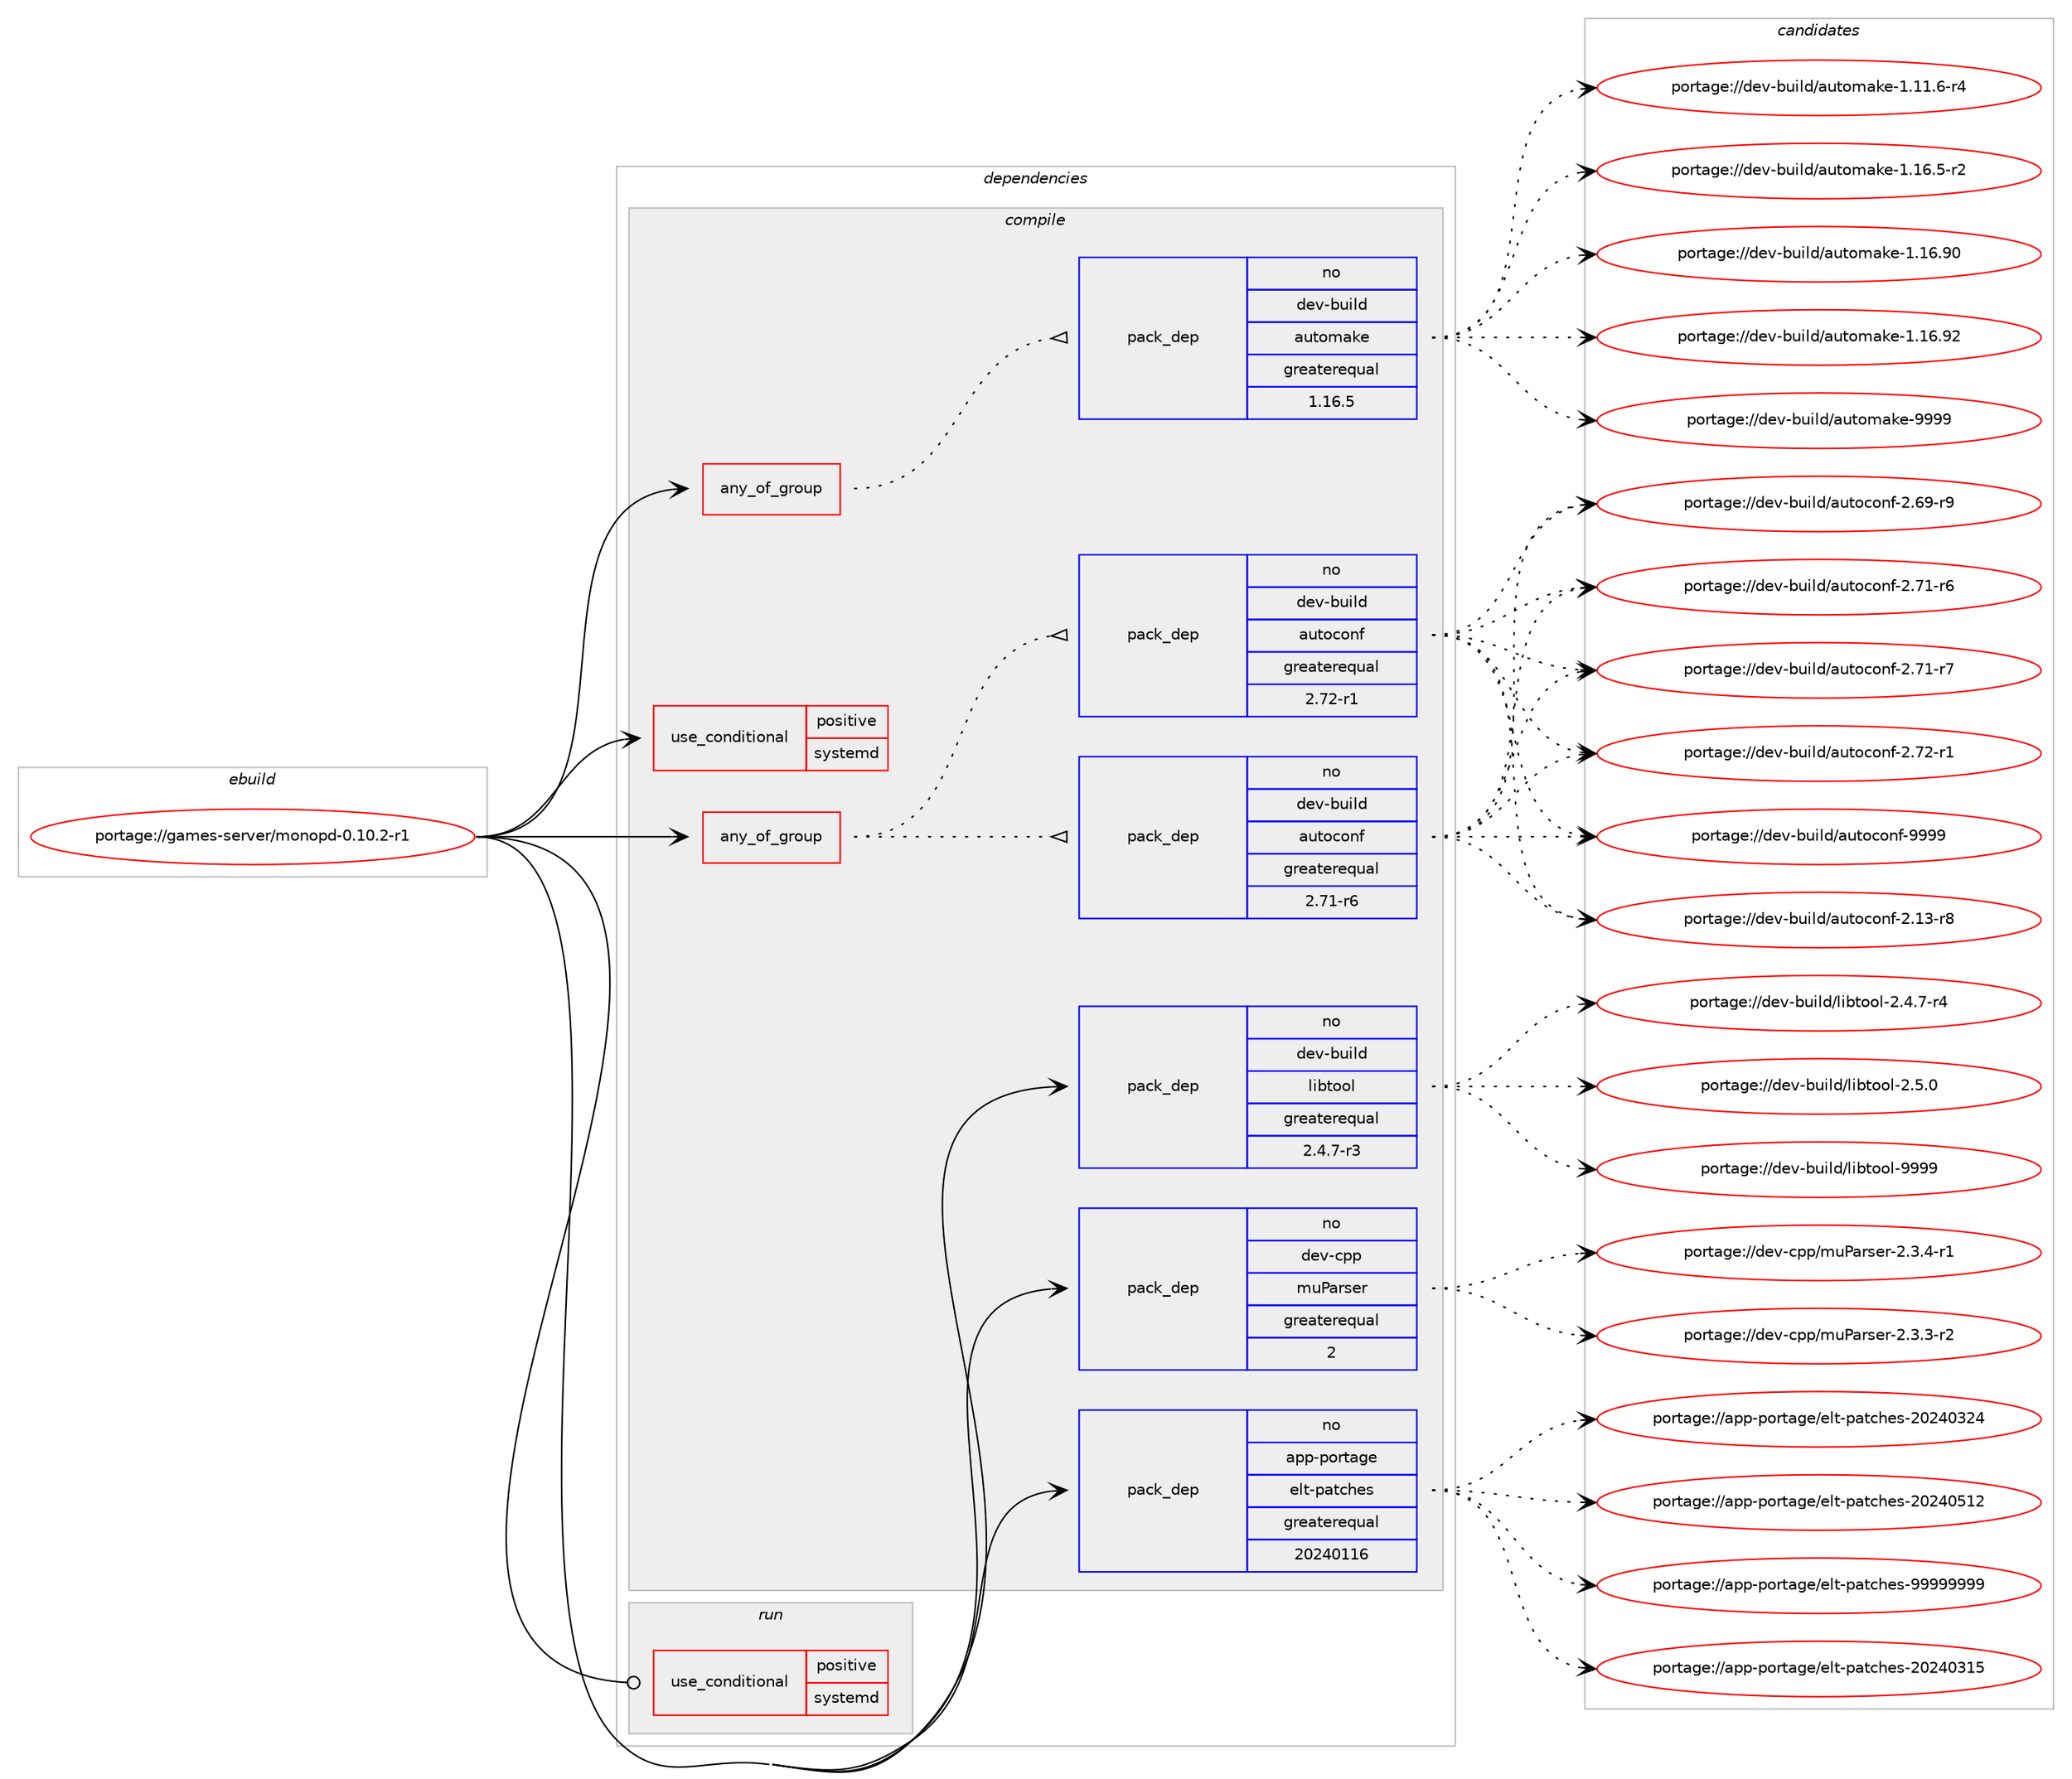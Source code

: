 digraph prolog {

# *************
# Graph options
# *************

newrank=true;
concentrate=true;
compound=true;
graph [rankdir=LR,fontname=Helvetica,fontsize=10,ranksep=1.5];#, ranksep=2.5, nodesep=0.2];
edge  [arrowhead=vee];
node  [fontname=Helvetica,fontsize=10];

# **********
# The ebuild
# **********

subgraph cluster_leftcol {
color=gray;
rank=same;
label=<<i>ebuild</i>>;
id [label="portage://games-server/monopd-0.10.2-r1", color=red, width=4, href="../games-server/monopd-0.10.2-r1.svg"];
}

# ****************
# The dependencies
# ****************

subgraph cluster_midcol {
color=gray;
label=<<i>dependencies</i>>;
subgraph cluster_compile {
fillcolor="#eeeeee";
style=filled;
label=<<i>compile</i>>;
subgraph any1350 {
dependency116522 [label=<<TABLE BORDER="0" CELLBORDER="1" CELLSPACING="0" CELLPADDING="4"><TR><TD CELLPADDING="10">any_of_group</TD></TR></TABLE>>, shape=none, color=red];subgraph pack51923 {
dependency116523 [label=<<TABLE BORDER="0" CELLBORDER="1" CELLSPACING="0" CELLPADDING="4" WIDTH="220"><TR><TD ROWSPAN="6" CELLPADDING="30">pack_dep</TD></TR><TR><TD WIDTH="110">no</TD></TR><TR><TD>dev-build</TD></TR><TR><TD>autoconf</TD></TR><TR><TD>greaterequal</TD></TR><TR><TD>2.72-r1</TD></TR></TABLE>>, shape=none, color=blue];
}
dependency116522:e -> dependency116523:w [weight=20,style="dotted",arrowhead="oinv"];
subgraph pack51924 {
dependency116524 [label=<<TABLE BORDER="0" CELLBORDER="1" CELLSPACING="0" CELLPADDING="4" WIDTH="220"><TR><TD ROWSPAN="6" CELLPADDING="30">pack_dep</TD></TR><TR><TD WIDTH="110">no</TD></TR><TR><TD>dev-build</TD></TR><TR><TD>autoconf</TD></TR><TR><TD>greaterequal</TD></TR><TR><TD>2.71-r6</TD></TR></TABLE>>, shape=none, color=blue];
}
dependency116522:e -> dependency116524:w [weight=20,style="dotted",arrowhead="oinv"];
}
id:e -> dependency116522:w [weight=20,style="solid",arrowhead="vee"];
subgraph any1351 {
dependency116525 [label=<<TABLE BORDER="0" CELLBORDER="1" CELLSPACING="0" CELLPADDING="4"><TR><TD CELLPADDING="10">any_of_group</TD></TR></TABLE>>, shape=none, color=red];subgraph pack51925 {
dependency116526 [label=<<TABLE BORDER="0" CELLBORDER="1" CELLSPACING="0" CELLPADDING="4" WIDTH="220"><TR><TD ROWSPAN="6" CELLPADDING="30">pack_dep</TD></TR><TR><TD WIDTH="110">no</TD></TR><TR><TD>dev-build</TD></TR><TR><TD>automake</TD></TR><TR><TD>greaterequal</TD></TR><TR><TD>1.16.5</TD></TR></TABLE>>, shape=none, color=blue];
}
dependency116525:e -> dependency116526:w [weight=20,style="dotted",arrowhead="oinv"];
}
id:e -> dependency116525:w [weight=20,style="solid",arrowhead="vee"];
subgraph cond63097 {
dependency116527 [label=<<TABLE BORDER="0" CELLBORDER="1" CELLSPACING="0" CELLPADDING="4"><TR><TD ROWSPAN="3" CELLPADDING="10">use_conditional</TD></TR><TR><TD>positive</TD></TR><TR><TD>systemd</TD></TR></TABLE>>, shape=none, color=red];
# *** BEGIN UNKNOWN DEPENDENCY TYPE (TODO) ***
# dependency116527 -> package_dependency(portage://games-server/monopd-0.10.2-r1,install,no,sys-apps,systemd,none,[,,],[],[])
# *** END UNKNOWN DEPENDENCY TYPE (TODO) ***

}
id:e -> dependency116527:w [weight=20,style="solid",arrowhead="vee"];
subgraph pack51926 {
dependency116528 [label=<<TABLE BORDER="0" CELLBORDER="1" CELLSPACING="0" CELLPADDING="4" WIDTH="220"><TR><TD ROWSPAN="6" CELLPADDING="30">pack_dep</TD></TR><TR><TD WIDTH="110">no</TD></TR><TR><TD>app-portage</TD></TR><TR><TD>elt-patches</TD></TR><TR><TD>greaterequal</TD></TR><TR><TD>20240116</TD></TR></TABLE>>, shape=none, color=blue];
}
id:e -> dependency116528:w [weight=20,style="solid",arrowhead="vee"];
subgraph pack51927 {
dependency116529 [label=<<TABLE BORDER="0" CELLBORDER="1" CELLSPACING="0" CELLPADDING="4" WIDTH="220"><TR><TD ROWSPAN="6" CELLPADDING="30">pack_dep</TD></TR><TR><TD WIDTH="110">no</TD></TR><TR><TD>dev-build</TD></TR><TR><TD>libtool</TD></TR><TR><TD>greaterequal</TD></TR><TR><TD>2.4.7-r3</TD></TR></TABLE>>, shape=none, color=blue];
}
id:e -> dependency116529:w [weight=20,style="solid",arrowhead="vee"];
subgraph pack51928 {
dependency116530 [label=<<TABLE BORDER="0" CELLBORDER="1" CELLSPACING="0" CELLPADDING="4" WIDTH="220"><TR><TD ROWSPAN="6" CELLPADDING="30">pack_dep</TD></TR><TR><TD WIDTH="110">no</TD></TR><TR><TD>dev-cpp</TD></TR><TR><TD>muParser</TD></TR><TR><TD>greaterequal</TD></TR><TR><TD>2</TD></TR></TABLE>>, shape=none, color=blue];
}
id:e -> dependency116530:w [weight=20,style="solid",arrowhead="vee"];
# *** BEGIN UNKNOWN DEPENDENCY TYPE (TODO) ***
# id -> package_dependency(portage://games-server/monopd-0.10.2-r1,install,no,dev-libs,utfcpp,none,[,,],[],[])
# *** END UNKNOWN DEPENDENCY TYPE (TODO) ***

# *** BEGIN UNKNOWN DEPENDENCY TYPE (TODO) ***
# id -> package_dependency(portage://games-server/monopd-0.10.2-r1,install,no,sys-devel,gnuconfig,none,[,,],[],[])
# *** END UNKNOWN DEPENDENCY TYPE (TODO) ***

# *** BEGIN UNKNOWN DEPENDENCY TYPE (TODO) ***
# id -> package_dependency(portage://games-server/monopd-0.10.2-r1,install,no,virtual,pkgconfig,none,[,,],[],[])
# *** END UNKNOWN DEPENDENCY TYPE (TODO) ***

}
subgraph cluster_compileandrun {
fillcolor="#eeeeee";
style=filled;
label=<<i>compile and run</i>>;
}
subgraph cluster_run {
fillcolor="#eeeeee";
style=filled;
label=<<i>run</i>>;
subgraph cond63098 {
dependency116531 [label=<<TABLE BORDER="0" CELLBORDER="1" CELLSPACING="0" CELLPADDING="4"><TR><TD ROWSPAN="3" CELLPADDING="10">use_conditional</TD></TR><TR><TD>positive</TD></TR><TR><TD>systemd</TD></TR></TABLE>>, shape=none, color=red];
# *** BEGIN UNKNOWN DEPENDENCY TYPE (TODO) ***
# dependency116531 -> package_dependency(portage://games-server/monopd-0.10.2-r1,run,no,sys-apps,systemd,none,[,,],[],[])
# *** END UNKNOWN DEPENDENCY TYPE (TODO) ***

}
id:e -> dependency116531:w [weight=20,style="solid",arrowhead="odot"];
}
}

# **************
# The candidates
# **************

subgraph cluster_choices {
rank=same;
color=gray;
label=<<i>candidates</i>>;

subgraph choice51923 {
color=black;
nodesep=1;
choice100101118459811710510810047971171161119911111010245504649514511456 [label="portage://dev-build/autoconf-2.13-r8", color=red, width=4,href="../dev-build/autoconf-2.13-r8.svg"];
choice100101118459811710510810047971171161119911111010245504654574511457 [label="portage://dev-build/autoconf-2.69-r9", color=red, width=4,href="../dev-build/autoconf-2.69-r9.svg"];
choice100101118459811710510810047971171161119911111010245504655494511454 [label="portage://dev-build/autoconf-2.71-r6", color=red, width=4,href="../dev-build/autoconf-2.71-r6.svg"];
choice100101118459811710510810047971171161119911111010245504655494511455 [label="portage://dev-build/autoconf-2.71-r7", color=red, width=4,href="../dev-build/autoconf-2.71-r7.svg"];
choice100101118459811710510810047971171161119911111010245504655504511449 [label="portage://dev-build/autoconf-2.72-r1", color=red, width=4,href="../dev-build/autoconf-2.72-r1.svg"];
choice10010111845981171051081004797117116111991111101024557575757 [label="portage://dev-build/autoconf-9999", color=red, width=4,href="../dev-build/autoconf-9999.svg"];
dependency116523:e -> choice100101118459811710510810047971171161119911111010245504649514511456:w [style=dotted,weight="100"];
dependency116523:e -> choice100101118459811710510810047971171161119911111010245504654574511457:w [style=dotted,weight="100"];
dependency116523:e -> choice100101118459811710510810047971171161119911111010245504655494511454:w [style=dotted,weight="100"];
dependency116523:e -> choice100101118459811710510810047971171161119911111010245504655494511455:w [style=dotted,weight="100"];
dependency116523:e -> choice100101118459811710510810047971171161119911111010245504655504511449:w [style=dotted,weight="100"];
dependency116523:e -> choice10010111845981171051081004797117116111991111101024557575757:w [style=dotted,weight="100"];
}
subgraph choice51924 {
color=black;
nodesep=1;
choice100101118459811710510810047971171161119911111010245504649514511456 [label="portage://dev-build/autoconf-2.13-r8", color=red, width=4,href="../dev-build/autoconf-2.13-r8.svg"];
choice100101118459811710510810047971171161119911111010245504654574511457 [label="portage://dev-build/autoconf-2.69-r9", color=red, width=4,href="../dev-build/autoconf-2.69-r9.svg"];
choice100101118459811710510810047971171161119911111010245504655494511454 [label="portage://dev-build/autoconf-2.71-r6", color=red, width=4,href="../dev-build/autoconf-2.71-r6.svg"];
choice100101118459811710510810047971171161119911111010245504655494511455 [label="portage://dev-build/autoconf-2.71-r7", color=red, width=4,href="../dev-build/autoconf-2.71-r7.svg"];
choice100101118459811710510810047971171161119911111010245504655504511449 [label="portage://dev-build/autoconf-2.72-r1", color=red, width=4,href="../dev-build/autoconf-2.72-r1.svg"];
choice10010111845981171051081004797117116111991111101024557575757 [label="portage://dev-build/autoconf-9999", color=red, width=4,href="../dev-build/autoconf-9999.svg"];
dependency116524:e -> choice100101118459811710510810047971171161119911111010245504649514511456:w [style=dotted,weight="100"];
dependency116524:e -> choice100101118459811710510810047971171161119911111010245504654574511457:w [style=dotted,weight="100"];
dependency116524:e -> choice100101118459811710510810047971171161119911111010245504655494511454:w [style=dotted,weight="100"];
dependency116524:e -> choice100101118459811710510810047971171161119911111010245504655494511455:w [style=dotted,weight="100"];
dependency116524:e -> choice100101118459811710510810047971171161119911111010245504655504511449:w [style=dotted,weight="100"];
dependency116524:e -> choice10010111845981171051081004797117116111991111101024557575757:w [style=dotted,weight="100"];
}
subgraph choice51925 {
color=black;
nodesep=1;
choice1001011184598117105108100479711711611110997107101454946494946544511452 [label="portage://dev-build/automake-1.11.6-r4", color=red, width=4,href="../dev-build/automake-1.11.6-r4.svg"];
choice1001011184598117105108100479711711611110997107101454946495446534511450 [label="portage://dev-build/automake-1.16.5-r2", color=red, width=4,href="../dev-build/automake-1.16.5-r2.svg"];
choice10010111845981171051081004797117116111109971071014549464954465748 [label="portage://dev-build/automake-1.16.90", color=red, width=4,href="../dev-build/automake-1.16.90.svg"];
choice10010111845981171051081004797117116111109971071014549464954465750 [label="portage://dev-build/automake-1.16.92", color=red, width=4,href="../dev-build/automake-1.16.92.svg"];
choice10010111845981171051081004797117116111109971071014557575757 [label="portage://dev-build/automake-9999", color=red, width=4,href="../dev-build/automake-9999.svg"];
dependency116526:e -> choice1001011184598117105108100479711711611110997107101454946494946544511452:w [style=dotted,weight="100"];
dependency116526:e -> choice1001011184598117105108100479711711611110997107101454946495446534511450:w [style=dotted,weight="100"];
dependency116526:e -> choice10010111845981171051081004797117116111109971071014549464954465748:w [style=dotted,weight="100"];
dependency116526:e -> choice10010111845981171051081004797117116111109971071014549464954465750:w [style=dotted,weight="100"];
dependency116526:e -> choice10010111845981171051081004797117116111109971071014557575757:w [style=dotted,weight="100"];
}
subgraph choice51926 {
color=black;
nodesep=1;
choice97112112451121111141169710310147101108116451129711699104101115455048505248514953 [label="portage://app-portage/elt-patches-20240315", color=red, width=4,href="../app-portage/elt-patches-20240315.svg"];
choice97112112451121111141169710310147101108116451129711699104101115455048505248515052 [label="portage://app-portage/elt-patches-20240324", color=red, width=4,href="../app-portage/elt-patches-20240324.svg"];
choice97112112451121111141169710310147101108116451129711699104101115455048505248534950 [label="portage://app-portage/elt-patches-20240512", color=red, width=4,href="../app-portage/elt-patches-20240512.svg"];
choice97112112451121111141169710310147101108116451129711699104101115455757575757575757 [label="portage://app-portage/elt-patches-99999999", color=red, width=4,href="../app-portage/elt-patches-99999999.svg"];
dependency116528:e -> choice97112112451121111141169710310147101108116451129711699104101115455048505248514953:w [style=dotted,weight="100"];
dependency116528:e -> choice97112112451121111141169710310147101108116451129711699104101115455048505248515052:w [style=dotted,weight="100"];
dependency116528:e -> choice97112112451121111141169710310147101108116451129711699104101115455048505248534950:w [style=dotted,weight="100"];
dependency116528:e -> choice97112112451121111141169710310147101108116451129711699104101115455757575757575757:w [style=dotted,weight="100"];
}
subgraph choice51927 {
color=black;
nodesep=1;
choice100101118459811710510810047108105981161111111084550465246554511452 [label="portage://dev-build/libtool-2.4.7-r4", color=red, width=4,href="../dev-build/libtool-2.4.7-r4.svg"];
choice10010111845981171051081004710810598116111111108455046534648 [label="portage://dev-build/libtool-2.5.0", color=red, width=4,href="../dev-build/libtool-2.5.0.svg"];
choice100101118459811710510810047108105981161111111084557575757 [label="portage://dev-build/libtool-9999", color=red, width=4,href="../dev-build/libtool-9999.svg"];
dependency116529:e -> choice100101118459811710510810047108105981161111111084550465246554511452:w [style=dotted,weight="100"];
dependency116529:e -> choice10010111845981171051081004710810598116111111108455046534648:w [style=dotted,weight="100"];
dependency116529:e -> choice100101118459811710510810047108105981161111111084557575757:w [style=dotted,weight="100"];
}
subgraph choice51928 {
color=black;
nodesep=1;
choice10010111845991121124710911780971141151011144550465146514511450 [label="portage://dev-cpp/muParser-2.3.3-r2", color=red, width=4,href="../dev-cpp/muParser-2.3.3-r2.svg"];
choice10010111845991121124710911780971141151011144550465146524511449 [label="portage://dev-cpp/muParser-2.3.4-r1", color=red, width=4,href="../dev-cpp/muParser-2.3.4-r1.svg"];
dependency116530:e -> choice10010111845991121124710911780971141151011144550465146514511450:w [style=dotted,weight="100"];
dependency116530:e -> choice10010111845991121124710911780971141151011144550465146524511449:w [style=dotted,weight="100"];
}
}

}
